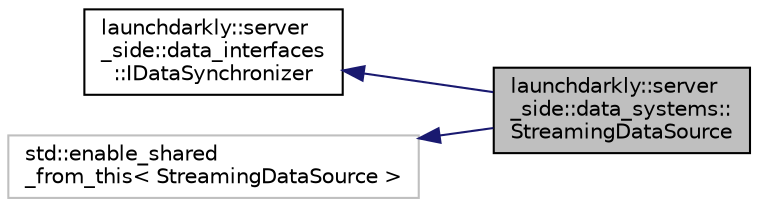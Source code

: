 digraph "launchdarkly::server_side::data_systems::StreamingDataSource"
{
 // LATEX_PDF_SIZE
  edge [fontname="Helvetica",fontsize="10",labelfontname="Helvetica",labelfontsize="10"];
  node [fontname="Helvetica",fontsize="10",shape=record];
  rankdir="LR";
  Node1 [label="launchdarkly::server\l_side::data_systems::\lStreamingDataSource",height=0.2,width=0.4,color="black", fillcolor="grey75", style="filled", fontcolor="black",tooltip=" "];
  Node2 -> Node1 [dir="back",color="midnightblue",fontsize="10",style="solid"];
  Node2 [label="launchdarkly::server\l_side::data_interfaces\l::IDataSynchronizer",height=0.2,width=0.4,color="black", fillcolor="white", style="filled",URL="$classlaunchdarkly_1_1server__side_1_1data__interfaces_1_1IDataSynchronizer.html",tooltip="IDataSynchronizer obtains data via a background synchronization mechanism, updating an IDestination w..."];
  Node3 -> Node1 [dir="back",color="midnightblue",fontsize="10",style="solid"];
  Node3 [label="std::enable_shared\l_from_this\< StreamingDataSource \>",height=0.2,width=0.4,color="grey75", fillcolor="white", style="filled",tooltip=" "];
}
